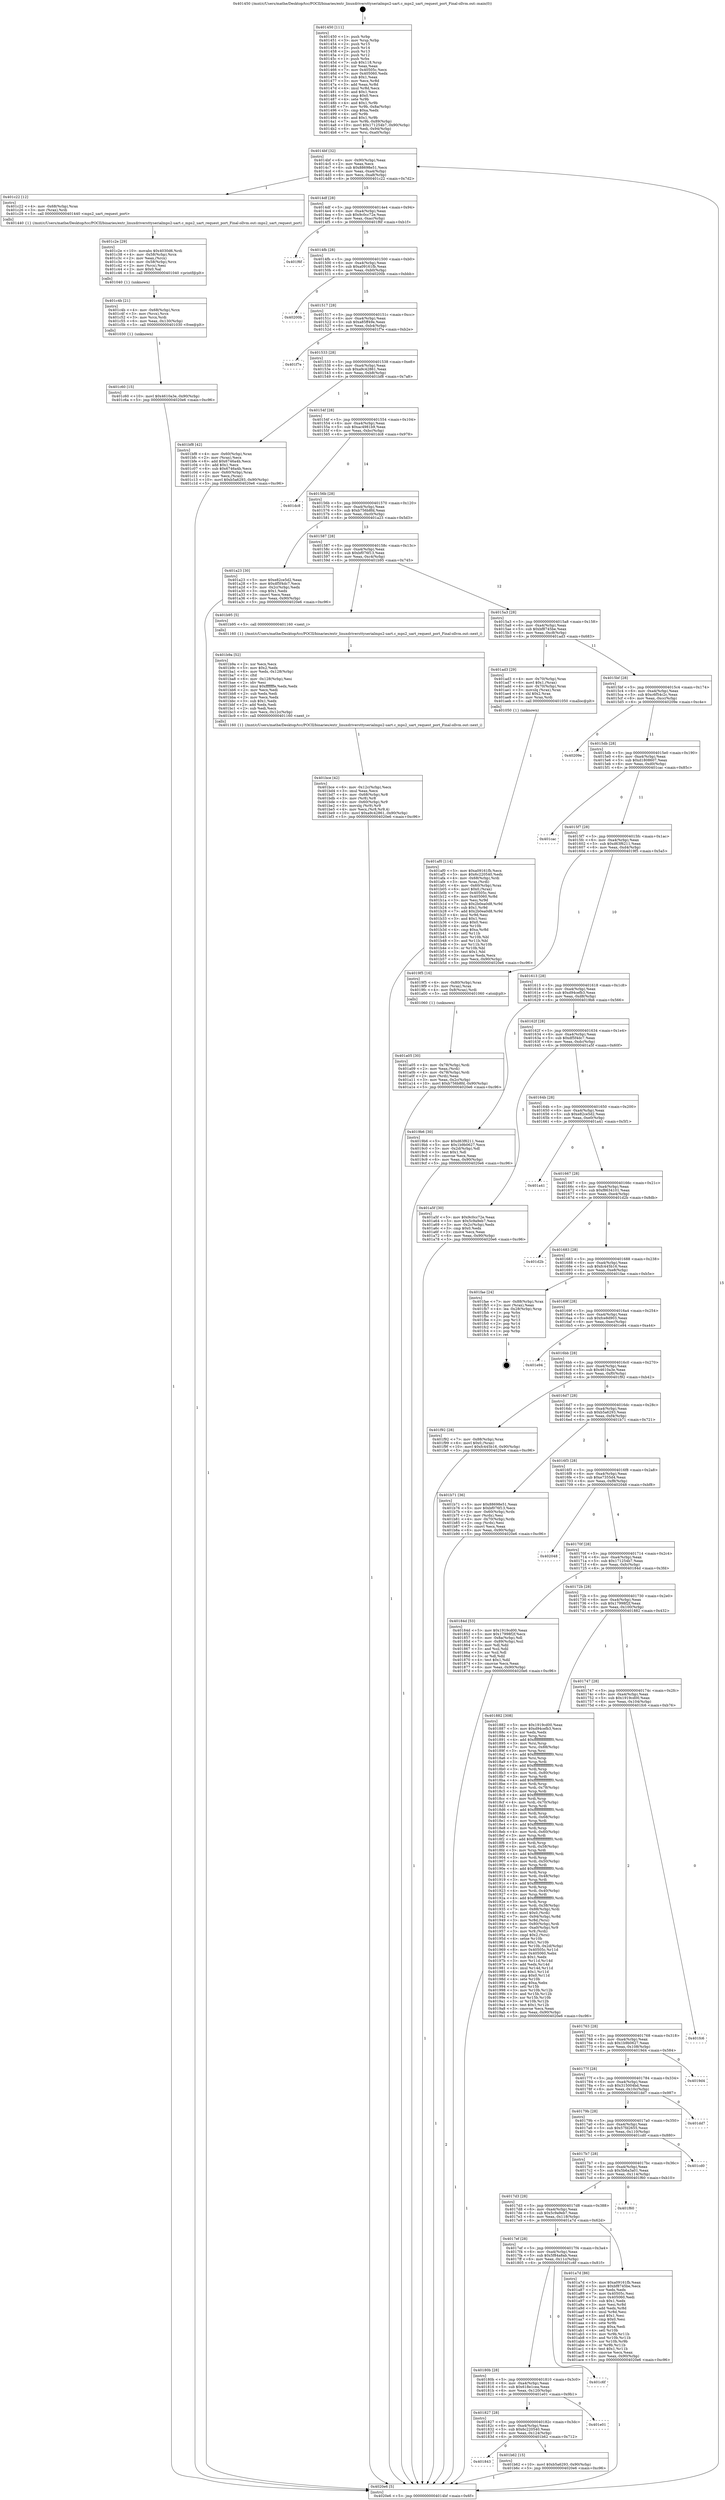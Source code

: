 digraph "0x401450" {
  label = "0x401450 (/mnt/c/Users/mathe/Desktop/tcc/POCII/binaries/extr_linuxdriversttyserialmps2-uart.c_mps2_uart_request_port_Final-ollvm.out::main(0))"
  labelloc = "t"
  node[shape=record]

  Entry [label="",width=0.3,height=0.3,shape=circle,fillcolor=black,style=filled]
  "0x4014bf" [label="{
     0x4014bf [32]\l
     | [instrs]\l
     &nbsp;&nbsp;0x4014bf \<+6\>: mov -0x90(%rbp),%eax\l
     &nbsp;&nbsp;0x4014c5 \<+2\>: mov %eax,%ecx\l
     &nbsp;&nbsp;0x4014c7 \<+6\>: sub $0x88698e51,%ecx\l
     &nbsp;&nbsp;0x4014cd \<+6\>: mov %eax,-0xa4(%rbp)\l
     &nbsp;&nbsp;0x4014d3 \<+6\>: mov %ecx,-0xa8(%rbp)\l
     &nbsp;&nbsp;0x4014d9 \<+6\>: je 0000000000401c22 \<main+0x7d2\>\l
  }"]
  "0x401c22" [label="{
     0x401c22 [12]\l
     | [instrs]\l
     &nbsp;&nbsp;0x401c22 \<+4\>: mov -0x68(%rbp),%rax\l
     &nbsp;&nbsp;0x401c26 \<+3\>: mov (%rax),%rdi\l
     &nbsp;&nbsp;0x401c29 \<+5\>: call 0000000000401440 \<mps2_uart_request_port\>\l
     | [calls]\l
     &nbsp;&nbsp;0x401440 \{1\} (/mnt/c/Users/mathe/Desktop/tcc/POCII/binaries/extr_linuxdriversttyserialmps2-uart.c_mps2_uart_request_port_Final-ollvm.out::mps2_uart_request_port)\l
  }"]
  "0x4014df" [label="{
     0x4014df [28]\l
     | [instrs]\l
     &nbsp;&nbsp;0x4014df \<+5\>: jmp 00000000004014e4 \<main+0x94\>\l
     &nbsp;&nbsp;0x4014e4 \<+6\>: mov -0xa4(%rbp),%eax\l
     &nbsp;&nbsp;0x4014ea \<+5\>: sub $0x9c0cc72e,%eax\l
     &nbsp;&nbsp;0x4014ef \<+6\>: mov %eax,-0xac(%rbp)\l
     &nbsp;&nbsp;0x4014f5 \<+6\>: je 0000000000401f6f \<main+0xb1f\>\l
  }"]
  Exit [label="",width=0.3,height=0.3,shape=circle,fillcolor=black,style=filled,peripheries=2]
  "0x401f6f" [label="{
     0x401f6f\l
  }", style=dashed]
  "0x4014fb" [label="{
     0x4014fb [28]\l
     | [instrs]\l
     &nbsp;&nbsp;0x4014fb \<+5\>: jmp 0000000000401500 \<main+0xb0\>\l
     &nbsp;&nbsp;0x401500 \<+6\>: mov -0xa4(%rbp),%eax\l
     &nbsp;&nbsp;0x401506 \<+5\>: sub $0xa09161fb,%eax\l
     &nbsp;&nbsp;0x40150b \<+6\>: mov %eax,-0xb0(%rbp)\l
     &nbsp;&nbsp;0x401511 \<+6\>: je 000000000040200b \<main+0xbbb\>\l
  }"]
  "0x401c60" [label="{
     0x401c60 [15]\l
     | [instrs]\l
     &nbsp;&nbsp;0x401c60 \<+10\>: movl $0x4610a3e,-0x90(%rbp)\l
     &nbsp;&nbsp;0x401c6a \<+5\>: jmp 00000000004020e6 \<main+0xc96\>\l
  }"]
  "0x40200b" [label="{
     0x40200b\l
  }", style=dashed]
  "0x401517" [label="{
     0x401517 [28]\l
     | [instrs]\l
     &nbsp;&nbsp;0x401517 \<+5\>: jmp 000000000040151c \<main+0xcc\>\l
     &nbsp;&nbsp;0x40151c \<+6\>: mov -0xa4(%rbp),%eax\l
     &nbsp;&nbsp;0x401522 \<+5\>: sub $0xa85ff49e,%eax\l
     &nbsp;&nbsp;0x401527 \<+6\>: mov %eax,-0xb4(%rbp)\l
     &nbsp;&nbsp;0x40152d \<+6\>: je 0000000000401f7e \<main+0xb2e\>\l
  }"]
  "0x401c4b" [label="{
     0x401c4b [21]\l
     | [instrs]\l
     &nbsp;&nbsp;0x401c4b \<+4\>: mov -0x68(%rbp),%rcx\l
     &nbsp;&nbsp;0x401c4f \<+3\>: mov (%rcx),%rcx\l
     &nbsp;&nbsp;0x401c52 \<+3\>: mov %rcx,%rdi\l
     &nbsp;&nbsp;0x401c55 \<+6\>: mov %eax,-0x130(%rbp)\l
     &nbsp;&nbsp;0x401c5b \<+5\>: call 0000000000401030 \<free@plt\>\l
     | [calls]\l
     &nbsp;&nbsp;0x401030 \{1\} (unknown)\l
  }"]
  "0x401f7e" [label="{
     0x401f7e\l
  }", style=dashed]
  "0x401533" [label="{
     0x401533 [28]\l
     | [instrs]\l
     &nbsp;&nbsp;0x401533 \<+5\>: jmp 0000000000401538 \<main+0xe8\>\l
     &nbsp;&nbsp;0x401538 \<+6\>: mov -0xa4(%rbp),%eax\l
     &nbsp;&nbsp;0x40153e \<+5\>: sub $0xa9c42861,%eax\l
     &nbsp;&nbsp;0x401543 \<+6\>: mov %eax,-0xb8(%rbp)\l
     &nbsp;&nbsp;0x401549 \<+6\>: je 0000000000401bf8 \<main+0x7a8\>\l
  }"]
  "0x401c2e" [label="{
     0x401c2e [29]\l
     | [instrs]\l
     &nbsp;&nbsp;0x401c2e \<+10\>: movabs $0x4030d6,%rdi\l
     &nbsp;&nbsp;0x401c38 \<+4\>: mov -0x58(%rbp),%rcx\l
     &nbsp;&nbsp;0x401c3c \<+2\>: mov %eax,(%rcx)\l
     &nbsp;&nbsp;0x401c3e \<+4\>: mov -0x58(%rbp),%rcx\l
     &nbsp;&nbsp;0x401c42 \<+2\>: mov (%rcx),%esi\l
     &nbsp;&nbsp;0x401c44 \<+2\>: mov $0x0,%al\l
     &nbsp;&nbsp;0x401c46 \<+5\>: call 0000000000401040 \<printf@plt\>\l
     | [calls]\l
     &nbsp;&nbsp;0x401040 \{1\} (unknown)\l
  }"]
  "0x401bf8" [label="{
     0x401bf8 [42]\l
     | [instrs]\l
     &nbsp;&nbsp;0x401bf8 \<+4\>: mov -0x60(%rbp),%rax\l
     &nbsp;&nbsp;0x401bfc \<+2\>: mov (%rax),%ecx\l
     &nbsp;&nbsp;0x401bfe \<+6\>: add $0x6746a4b,%ecx\l
     &nbsp;&nbsp;0x401c04 \<+3\>: add $0x1,%ecx\l
     &nbsp;&nbsp;0x401c07 \<+6\>: sub $0x6746a4b,%ecx\l
     &nbsp;&nbsp;0x401c0d \<+4\>: mov -0x60(%rbp),%rax\l
     &nbsp;&nbsp;0x401c11 \<+2\>: mov %ecx,(%rax)\l
     &nbsp;&nbsp;0x401c13 \<+10\>: movl $0xb5a6293,-0x90(%rbp)\l
     &nbsp;&nbsp;0x401c1d \<+5\>: jmp 00000000004020e6 \<main+0xc96\>\l
  }"]
  "0x40154f" [label="{
     0x40154f [28]\l
     | [instrs]\l
     &nbsp;&nbsp;0x40154f \<+5\>: jmp 0000000000401554 \<main+0x104\>\l
     &nbsp;&nbsp;0x401554 \<+6\>: mov -0xa4(%rbp),%eax\l
     &nbsp;&nbsp;0x40155a \<+5\>: sub $0xac4981b9,%eax\l
     &nbsp;&nbsp;0x40155f \<+6\>: mov %eax,-0xbc(%rbp)\l
     &nbsp;&nbsp;0x401565 \<+6\>: je 0000000000401dc8 \<main+0x978\>\l
  }"]
  "0x401bce" [label="{
     0x401bce [42]\l
     | [instrs]\l
     &nbsp;&nbsp;0x401bce \<+6\>: mov -0x12c(%rbp),%ecx\l
     &nbsp;&nbsp;0x401bd4 \<+3\>: imul %eax,%ecx\l
     &nbsp;&nbsp;0x401bd7 \<+4\>: mov -0x68(%rbp),%r8\l
     &nbsp;&nbsp;0x401bdb \<+3\>: mov (%r8),%r8\l
     &nbsp;&nbsp;0x401bde \<+4\>: mov -0x60(%rbp),%r9\l
     &nbsp;&nbsp;0x401be2 \<+3\>: movslq (%r9),%r9\l
     &nbsp;&nbsp;0x401be5 \<+4\>: mov %ecx,(%r8,%r9,4)\l
     &nbsp;&nbsp;0x401be9 \<+10\>: movl $0xa9c42861,-0x90(%rbp)\l
     &nbsp;&nbsp;0x401bf3 \<+5\>: jmp 00000000004020e6 \<main+0xc96\>\l
  }"]
  "0x401dc8" [label="{
     0x401dc8\l
  }", style=dashed]
  "0x40156b" [label="{
     0x40156b [28]\l
     | [instrs]\l
     &nbsp;&nbsp;0x40156b \<+5\>: jmp 0000000000401570 \<main+0x120\>\l
     &nbsp;&nbsp;0x401570 \<+6\>: mov -0xa4(%rbp),%eax\l
     &nbsp;&nbsp;0x401576 \<+5\>: sub $0xb756b8fd,%eax\l
     &nbsp;&nbsp;0x40157b \<+6\>: mov %eax,-0xc0(%rbp)\l
     &nbsp;&nbsp;0x401581 \<+6\>: je 0000000000401a23 \<main+0x5d3\>\l
  }"]
  "0x401b9a" [label="{
     0x401b9a [52]\l
     | [instrs]\l
     &nbsp;&nbsp;0x401b9a \<+2\>: xor %ecx,%ecx\l
     &nbsp;&nbsp;0x401b9c \<+5\>: mov $0x2,%edx\l
     &nbsp;&nbsp;0x401ba1 \<+6\>: mov %edx,-0x128(%rbp)\l
     &nbsp;&nbsp;0x401ba7 \<+1\>: cltd\l
     &nbsp;&nbsp;0x401ba8 \<+6\>: mov -0x128(%rbp),%esi\l
     &nbsp;&nbsp;0x401bae \<+2\>: idiv %esi\l
     &nbsp;&nbsp;0x401bb0 \<+6\>: imul $0xfffffffe,%edx,%edx\l
     &nbsp;&nbsp;0x401bb6 \<+2\>: mov %ecx,%edi\l
     &nbsp;&nbsp;0x401bb8 \<+2\>: sub %edx,%edi\l
     &nbsp;&nbsp;0x401bba \<+2\>: mov %ecx,%edx\l
     &nbsp;&nbsp;0x401bbc \<+3\>: sub $0x1,%edx\l
     &nbsp;&nbsp;0x401bbf \<+2\>: add %edx,%edi\l
     &nbsp;&nbsp;0x401bc1 \<+2\>: sub %edi,%ecx\l
     &nbsp;&nbsp;0x401bc3 \<+6\>: mov %ecx,-0x12c(%rbp)\l
     &nbsp;&nbsp;0x401bc9 \<+5\>: call 0000000000401160 \<next_i\>\l
     | [calls]\l
     &nbsp;&nbsp;0x401160 \{1\} (/mnt/c/Users/mathe/Desktop/tcc/POCII/binaries/extr_linuxdriversttyserialmps2-uart.c_mps2_uart_request_port_Final-ollvm.out::next_i)\l
  }"]
  "0x401a23" [label="{
     0x401a23 [30]\l
     | [instrs]\l
     &nbsp;&nbsp;0x401a23 \<+5\>: mov $0xe82ce5d2,%eax\l
     &nbsp;&nbsp;0x401a28 \<+5\>: mov $0xdf5f4dc7,%ecx\l
     &nbsp;&nbsp;0x401a2d \<+3\>: mov -0x2c(%rbp),%edx\l
     &nbsp;&nbsp;0x401a30 \<+3\>: cmp $0x1,%edx\l
     &nbsp;&nbsp;0x401a33 \<+3\>: cmovl %ecx,%eax\l
     &nbsp;&nbsp;0x401a36 \<+6\>: mov %eax,-0x90(%rbp)\l
     &nbsp;&nbsp;0x401a3c \<+5\>: jmp 00000000004020e6 \<main+0xc96\>\l
  }"]
  "0x401587" [label="{
     0x401587 [28]\l
     | [instrs]\l
     &nbsp;&nbsp;0x401587 \<+5\>: jmp 000000000040158c \<main+0x13c\>\l
     &nbsp;&nbsp;0x40158c \<+6\>: mov -0xa4(%rbp),%eax\l
     &nbsp;&nbsp;0x401592 \<+5\>: sub $0xbf076f13,%eax\l
     &nbsp;&nbsp;0x401597 \<+6\>: mov %eax,-0xc4(%rbp)\l
     &nbsp;&nbsp;0x40159d \<+6\>: je 0000000000401b95 \<main+0x745\>\l
  }"]
  "0x401843" [label="{
     0x401843\l
  }", style=dashed]
  "0x401b95" [label="{
     0x401b95 [5]\l
     | [instrs]\l
     &nbsp;&nbsp;0x401b95 \<+5\>: call 0000000000401160 \<next_i\>\l
     | [calls]\l
     &nbsp;&nbsp;0x401160 \{1\} (/mnt/c/Users/mathe/Desktop/tcc/POCII/binaries/extr_linuxdriversttyserialmps2-uart.c_mps2_uart_request_port_Final-ollvm.out::next_i)\l
  }"]
  "0x4015a3" [label="{
     0x4015a3 [28]\l
     | [instrs]\l
     &nbsp;&nbsp;0x4015a3 \<+5\>: jmp 00000000004015a8 \<main+0x158\>\l
     &nbsp;&nbsp;0x4015a8 \<+6\>: mov -0xa4(%rbp),%eax\l
     &nbsp;&nbsp;0x4015ae \<+5\>: sub $0xbf8745be,%eax\l
     &nbsp;&nbsp;0x4015b3 \<+6\>: mov %eax,-0xc8(%rbp)\l
     &nbsp;&nbsp;0x4015b9 \<+6\>: je 0000000000401ad3 \<main+0x683\>\l
  }"]
  "0x401b62" [label="{
     0x401b62 [15]\l
     | [instrs]\l
     &nbsp;&nbsp;0x401b62 \<+10\>: movl $0xb5a6293,-0x90(%rbp)\l
     &nbsp;&nbsp;0x401b6c \<+5\>: jmp 00000000004020e6 \<main+0xc96\>\l
  }"]
  "0x401ad3" [label="{
     0x401ad3 [29]\l
     | [instrs]\l
     &nbsp;&nbsp;0x401ad3 \<+4\>: mov -0x70(%rbp),%rax\l
     &nbsp;&nbsp;0x401ad7 \<+6\>: movl $0x1,(%rax)\l
     &nbsp;&nbsp;0x401add \<+4\>: mov -0x70(%rbp),%rax\l
     &nbsp;&nbsp;0x401ae1 \<+3\>: movslq (%rax),%rax\l
     &nbsp;&nbsp;0x401ae4 \<+4\>: shl $0x2,%rax\l
     &nbsp;&nbsp;0x401ae8 \<+3\>: mov %rax,%rdi\l
     &nbsp;&nbsp;0x401aeb \<+5\>: call 0000000000401050 \<malloc@plt\>\l
     | [calls]\l
     &nbsp;&nbsp;0x401050 \{1\} (unknown)\l
  }"]
  "0x4015bf" [label="{
     0x4015bf [28]\l
     | [instrs]\l
     &nbsp;&nbsp;0x4015bf \<+5\>: jmp 00000000004015c4 \<main+0x174\>\l
     &nbsp;&nbsp;0x4015c4 \<+6\>: mov -0xa4(%rbp),%eax\l
     &nbsp;&nbsp;0x4015ca \<+5\>: sub $0xc6f54c2c,%eax\l
     &nbsp;&nbsp;0x4015cf \<+6\>: mov %eax,-0xcc(%rbp)\l
     &nbsp;&nbsp;0x4015d5 \<+6\>: je 000000000040209e \<main+0xc4e\>\l
  }"]
  "0x401827" [label="{
     0x401827 [28]\l
     | [instrs]\l
     &nbsp;&nbsp;0x401827 \<+5\>: jmp 000000000040182c \<main+0x3dc\>\l
     &nbsp;&nbsp;0x40182c \<+6\>: mov -0xa4(%rbp),%eax\l
     &nbsp;&nbsp;0x401832 \<+5\>: sub $0x6c220540,%eax\l
     &nbsp;&nbsp;0x401837 \<+6\>: mov %eax,-0x124(%rbp)\l
     &nbsp;&nbsp;0x40183d \<+6\>: je 0000000000401b62 \<main+0x712\>\l
  }"]
  "0x40209e" [label="{
     0x40209e\l
  }", style=dashed]
  "0x4015db" [label="{
     0x4015db [28]\l
     | [instrs]\l
     &nbsp;&nbsp;0x4015db \<+5\>: jmp 00000000004015e0 \<main+0x190\>\l
     &nbsp;&nbsp;0x4015e0 \<+6\>: mov -0xa4(%rbp),%eax\l
     &nbsp;&nbsp;0x4015e6 \<+5\>: sub $0xd1808607,%eax\l
     &nbsp;&nbsp;0x4015eb \<+6\>: mov %eax,-0xd0(%rbp)\l
     &nbsp;&nbsp;0x4015f1 \<+6\>: je 0000000000401cac \<main+0x85c\>\l
  }"]
  "0x401e01" [label="{
     0x401e01\l
  }", style=dashed]
  "0x401cac" [label="{
     0x401cac\l
  }", style=dashed]
  "0x4015f7" [label="{
     0x4015f7 [28]\l
     | [instrs]\l
     &nbsp;&nbsp;0x4015f7 \<+5\>: jmp 00000000004015fc \<main+0x1ac\>\l
     &nbsp;&nbsp;0x4015fc \<+6\>: mov -0xa4(%rbp),%eax\l
     &nbsp;&nbsp;0x401602 \<+5\>: sub $0xd63f6211,%eax\l
     &nbsp;&nbsp;0x401607 \<+6\>: mov %eax,-0xd4(%rbp)\l
     &nbsp;&nbsp;0x40160d \<+6\>: je 00000000004019f5 \<main+0x5a5\>\l
  }"]
  "0x40180b" [label="{
     0x40180b [28]\l
     | [instrs]\l
     &nbsp;&nbsp;0x40180b \<+5\>: jmp 0000000000401810 \<main+0x3c0\>\l
     &nbsp;&nbsp;0x401810 \<+6\>: mov -0xa4(%rbp),%eax\l
     &nbsp;&nbsp;0x401816 \<+5\>: sub $0x618e1cea,%eax\l
     &nbsp;&nbsp;0x40181b \<+6\>: mov %eax,-0x120(%rbp)\l
     &nbsp;&nbsp;0x401821 \<+6\>: je 0000000000401e01 \<main+0x9b1\>\l
  }"]
  "0x4019f5" [label="{
     0x4019f5 [16]\l
     | [instrs]\l
     &nbsp;&nbsp;0x4019f5 \<+4\>: mov -0x80(%rbp),%rax\l
     &nbsp;&nbsp;0x4019f9 \<+3\>: mov (%rax),%rax\l
     &nbsp;&nbsp;0x4019fc \<+4\>: mov 0x8(%rax),%rdi\l
     &nbsp;&nbsp;0x401a00 \<+5\>: call 0000000000401060 \<atoi@plt\>\l
     | [calls]\l
     &nbsp;&nbsp;0x401060 \{1\} (unknown)\l
  }"]
  "0x401613" [label="{
     0x401613 [28]\l
     | [instrs]\l
     &nbsp;&nbsp;0x401613 \<+5\>: jmp 0000000000401618 \<main+0x1c8\>\l
     &nbsp;&nbsp;0x401618 \<+6\>: mov -0xa4(%rbp),%eax\l
     &nbsp;&nbsp;0x40161e \<+5\>: sub $0xd94cefb3,%eax\l
     &nbsp;&nbsp;0x401623 \<+6\>: mov %eax,-0xd8(%rbp)\l
     &nbsp;&nbsp;0x401629 \<+6\>: je 00000000004019b6 \<main+0x566\>\l
  }"]
  "0x401c6f" [label="{
     0x401c6f\l
  }", style=dashed]
  "0x4019b6" [label="{
     0x4019b6 [30]\l
     | [instrs]\l
     &nbsp;&nbsp;0x4019b6 \<+5\>: mov $0xd63f6211,%eax\l
     &nbsp;&nbsp;0x4019bb \<+5\>: mov $0x1b9b0627,%ecx\l
     &nbsp;&nbsp;0x4019c0 \<+3\>: mov -0x2d(%rbp),%dl\l
     &nbsp;&nbsp;0x4019c3 \<+3\>: test $0x1,%dl\l
     &nbsp;&nbsp;0x4019c6 \<+3\>: cmovne %ecx,%eax\l
     &nbsp;&nbsp;0x4019c9 \<+6\>: mov %eax,-0x90(%rbp)\l
     &nbsp;&nbsp;0x4019cf \<+5\>: jmp 00000000004020e6 \<main+0xc96\>\l
  }"]
  "0x40162f" [label="{
     0x40162f [28]\l
     | [instrs]\l
     &nbsp;&nbsp;0x40162f \<+5\>: jmp 0000000000401634 \<main+0x1e4\>\l
     &nbsp;&nbsp;0x401634 \<+6\>: mov -0xa4(%rbp),%eax\l
     &nbsp;&nbsp;0x40163a \<+5\>: sub $0xdf5f4dc7,%eax\l
     &nbsp;&nbsp;0x40163f \<+6\>: mov %eax,-0xdc(%rbp)\l
     &nbsp;&nbsp;0x401645 \<+6\>: je 0000000000401a5f \<main+0x60f\>\l
  }"]
  "0x401af0" [label="{
     0x401af0 [114]\l
     | [instrs]\l
     &nbsp;&nbsp;0x401af0 \<+5\>: mov $0xa09161fb,%ecx\l
     &nbsp;&nbsp;0x401af5 \<+5\>: mov $0x6c220540,%edx\l
     &nbsp;&nbsp;0x401afa \<+4\>: mov -0x68(%rbp),%rdi\l
     &nbsp;&nbsp;0x401afe \<+3\>: mov %rax,(%rdi)\l
     &nbsp;&nbsp;0x401b01 \<+4\>: mov -0x60(%rbp),%rax\l
     &nbsp;&nbsp;0x401b05 \<+6\>: movl $0x0,(%rax)\l
     &nbsp;&nbsp;0x401b0b \<+7\>: mov 0x40505c,%esi\l
     &nbsp;&nbsp;0x401b12 \<+8\>: mov 0x405060,%r8d\l
     &nbsp;&nbsp;0x401b1a \<+3\>: mov %esi,%r9d\l
     &nbsp;&nbsp;0x401b1d \<+7\>: sub $0x2b0ea0d8,%r9d\l
     &nbsp;&nbsp;0x401b24 \<+4\>: sub $0x1,%r9d\l
     &nbsp;&nbsp;0x401b28 \<+7\>: add $0x2b0ea0d8,%r9d\l
     &nbsp;&nbsp;0x401b2f \<+4\>: imul %r9d,%esi\l
     &nbsp;&nbsp;0x401b33 \<+3\>: and $0x1,%esi\l
     &nbsp;&nbsp;0x401b36 \<+3\>: cmp $0x0,%esi\l
     &nbsp;&nbsp;0x401b39 \<+4\>: sete %r10b\l
     &nbsp;&nbsp;0x401b3d \<+4\>: cmp $0xa,%r8d\l
     &nbsp;&nbsp;0x401b41 \<+4\>: setl %r11b\l
     &nbsp;&nbsp;0x401b45 \<+3\>: mov %r10b,%bl\l
     &nbsp;&nbsp;0x401b48 \<+3\>: and %r11b,%bl\l
     &nbsp;&nbsp;0x401b4b \<+3\>: xor %r11b,%r10b\l
     &nbsp;&nbsp;0x401b4e \<+3\>: or %r10b,%bl\l
     &nbsp;&nbsp;0x401b51 \<+3\>: test $0x1,%bl\l
     &nbsp;&nbsp;0x401b54 \<+3\>: cmovne %edx,%ecx\l
     &nbsp;&nbsp;0x401b57 \<+6\>: mov %ecx,-0x90(%rbp)\l
     &nbsp;&nbsp;0x401b5d \<+5\>: jmp 00000000004020e6 \<main+0xc96\>\l
  }"]
  "0x401a5f" [label="{
     0x401a5f [30]\l
     | [instrs]\l
     &nbsp;&nbsp;0x401a5f \<+5\>: mov $0x9c0cc72e,%eax\l
     &nbsp;&nbsp;0x401a64 \<+5\>: mov $0x5c9a9eb7,%ecx\l
     &nbsp;&nbsp;0x401a69 \<+3\>: mov -0x2c(%rbp),%edx\l
     &nbsp;&nbsp;0x401a6c \<+3\>: cmp $0x0,%edx\l
     &nbsp;&nbsp;0x401a6f \<+3\>: cmove %ecx,%eax\l
     &nbsp;&nbsp;0x401a72 \<+6\>: mov %eax,-0x90(%rbp)\l
     &nbsp;&nbsp;0x401a78 \<+5\>: jmp 00000000004020e6 \<main+0xc96\>\l
  }"]
  "0x40164b" [label="{
     0x40164b [28]\l
     | [instrs]\l
     &nbsp;&nbsp;0x40164b \<+5\>: jmp 0000000000401650 \<main+0x200\>\l
     &nbsp;&nbsp;0x401650 \<+6\>: mov -0xa4(%rbp),%eax\l
     &nbsp;&nbsp;0x401656 \<+5\>: sub $0xe82ce5d2,%eax\l
     &nbsp;&nbsp;0x40165b \<+6\>: mov %eax,-0xe0(%rbp)\l
     &nbsp;&nbsp;0x401661 \<+6\>: je 0000000000401a41 \<main+0x5f1\>\l
  }"]
  "0x4017ef" [label="{
     0x4017ef [28]\l
     | [instrs]\l
     &nbsp;&nbsp;0x4017ef \<+5\>: jmp 00000000004017f4 \<main+0x3a4\>\l
     &nbsp;&nbsp;0x4017f4 \<+6\>: mov -0xa4(%rbp),%eax\l
     &nbsp;&nbsp;0x4017fa \<+5\>: sub $0x5f84a8ab,%eax\l
     &nbsp;&nbsp;0x4017ff \<+6\>: mov %eax,-0x11c(%rbp)\l
     &nbsp;&nbsp;0x401805 \<+6\>: je 0000000000401c6f \<main+0x81f\>\l
  }"]
  "0x401a41" [label="{
     0x401a41\l
  }", style=dashed]
  "0x401667" [label="{
     0x401667 [28]\l
     | [instrs]\l
     &nbsp;&nbsp;0x401667 \<+5\>: jmp 000000000040166c \<main+0x21c\>\l
     &nbsp;&nbsp;0x40166c \<+6\>: mov -0xa4(%rbp),%eax\l
     &nbsp;&nbsp;0x401672 \<+5\>: sub $0xf8634101,%eax\l
     &nbsp;&nbsp;0x401677 \<+6\>: mov %eax,-0xe4(%rbp)\l
     &nbsp;&nbsp;0x40167d \<+6\>: je 0000000000401d2b \<main+0x8db\>\l
  }"]
  "0x401a7d" [label="{
     0x401a7d [86]\l
     | [instrs]\l
     &nbsp;&nbsp;0x401a7d \<+5\>: mov $0xa09161fb,%eax\l
     &nbsp;&nbsp;0x401a82 \<+5\>: mov $0xbf8745be,%ecx\l
     &nbsp;&nbsp;0x401a87 \<+2\>: xor %edx,%edx\l
     &nbsp;&nbsp;0x401a89 \<+7\>: mov 0x40505c,%esi\l
     &nbsp;&nbsp;0x401a90 \<+7\>: mov 0x405060,%edi\l
     &nbsp;&nbsp;0x401a97 \<+3\>: sub $0x1,%edx\l
     &nbsp;&nbsp;0x401a9a \<+3\>: mov %esi,%r8d\l
     &nbsp;&nbsp;0x401a9d \<+3\>: add %edx,%r8d\l
     &nbsp;&nbsp;0x401aa0 \<+4\>: imul %r8d,%esi\l
     &nbsp;&nbsp;0x401aa4 \<+3\>: and $0x1,%esi\l
     &nbsp;&nbsp;0x401aa7 \<+3\>: cmp $0x0,%esi\l
     &nbsp;&nbsp;0x401aaa \<+4\>: sete %r9b\l
     &nbsp;&nbsp;0x401aae \<+3\>: cmp $0xa,%edi\l
     &nbsp;&nbsp;0x401ab1 \<+4\>: setl %r10b\l
     &nbsp;&nbsp;0x401ab5 \<+3\>: mov %r9b,%r11b\l
     &nbsp;&nbsp;0x401ab8 \<+3\>: and %r10b,%r11b\l
     &nbsp;&nbsp;0x401abb \<+3\>: xor %r10b,%r9b\l
     &nbsp;&nbsp;0x401abe \<+3\>: or %r9b,%r11b\l
     &nbsp;&nbsp;0x401ac1 \<+4\>: test $0x1,%r11b\l
     &nbsp;&nbsp;0x401ac5 \<+3\>: cmovne %ecx,%eax\l
     &nbsp;&nbsp;0x401ac8 \<+6\>: mov %eax,-0x90(%rbp)\l
     &nbsp;&nbsp;0x401ace \<+5\>: jmp 00000000004020e6 \<main+0xc96\>\l
  }"]
  "0x401d2b" [label="{
     0x401d2b\l
  }", style=dashed]
  "0x401683" [label="{
     0x401683 [28]\l
     | [instrs]\l
     &nbsp;&nbsp;0x401683 \<+5\>: jmp 0000000000401688 \<main+0x238\>\l
     &nbsp;&nbsp;0x401688 \<+6\>: mov -0xa4(%rbp),%eax\l
     &nbsp;&nbsp;0x40168e \<+5\>: sub $0xfc445b16,%eax\l
     &nbsp;&nbsp;0x401693 \<+6\>: mov %eax,-0xe8(%rbp)\l
     &nbsp;&nbsp;0x401699 \<+6\>: je 0000000000401fae \<main+0xb5e\>\l
  }"]
  "0x4017d3" [label="{
     0x4017d3 [28]\l
     | [instrs]\l
     &nbsp;&nbsp;0x4017d3 \<+5\>: jmp 00000000004017d8 \<main+0x388\>\l
     &nbsp;&nbsp;0x4017d8 \<+6\>: mov -0xa4(%rbp),%eax\l
     &nbsp;&nbsp;0x4017de \<+5\>: sub $0x5c9a9eb7,%eax\l
     &nbsp;&nbsp;0x4017e3 \<+6\>: mov %eax,-0x118(%rbp)\l
     &nbsp;&nbsp;0x4017e9 \<+6\>: je 0000000000401a7d \<main+0x62d\>\l
  }"]
  "0x401fae" [label="{
     0x401fae [24]\l
     | [instrs]\l
     &nbsp;&nbsp;0x401fae \<+7\>: mov -0x88(%rbp),%rax\l
     &nbsp;&nbsp;0x401fb5 \<+2\>: mov (%rax),%eax\l
     &nbsp;&nbsp;0x401fb7 \<+4\>: lea -0x28(%rbp),%rsp\l
     &nbsp;&nbsp;0x401fbb \<+1\>: pop %rbx\l
     &nbsp;&nbsp;0x401fbc \<+2\>: pop %r12\l
     &nbsp;&nbsp;0x401fbe \<+2\>: pop %r13\l
     &nbsp;&nbsp;0x401fc0 \<+2\>: pop %r14\l
     &nbsp;&nbsp;0x401fc2 \<+2\>: pop %r15\l
     &nbsp;&nbsp;0x401fc4 \<+1\>: pop %rbp\l
     &nbsp;&nbsp;0x401fc5 \<+1\>: ret\l
  }"]
  "0x40169f" [label="{
     0x40169f [28]\l
     | [instrs]\l
     &nbsp;&nbsp;0x40169f \<+5\>: jmp 00000000004016a4 \<main+0x254\>\l
     &nbsp;&nbsp;0x4016a4 \<+6\>: mov -0xa4(%rbp),%eax\l
     &nbsp;&nbsp;0x4016aa \<+5\>: sub $0xfce8d903,%eax\l
     &nbsp;&nbsp;0x4016af \<+6\>: mov %eax,-0xec(%rbp)\l
     &nbsp;&nbsp;0x4016b5 \<+6\>: je 0000000000401e94 \<main+0xa44\>\l
  }"]
  "0x401f60" [label="{
     0x401f60\l
  }", style=dashed]
  "0x401e94" [label="{
     0x401e94\l
  }", style=dashed]
  "0x4016bb" [label="{
     0x4016bb [28]\l
     | [instrs]\l
     &nbsp;&nbsp;0x4016bb \<+5\>: jmp 00000000004016c0 \<main+0x270\>\l
     &nbsp;&nbsp;0x4016c0 \<+6\>: mov -0xa4(%rbp),%eax\l
     &nbsp;&nbsp;0x4016c6 \<+5\>: sub $0x4610a3e,%eax\l
     &nbsp;&nbsp;0x4016cb \<+6\>: mov %eax,-0xf0(%rbp)\l
     &nbsp;&nbsp;0x4016d1 \<+6\>: je 0000000000401f92 \<main+0xb42\>\l
  }"]
  "0x4017b7" [label="{
     0x4017b7 [28]\l
     | [instrs]\l
     &nbsp;&nbsp;0x4017b7 \<+5\>: jmp 00000000004017bc \<main+0x36c\>\l
     &nbsp;&nbsp;0x4017bc \<+6\>: mov -0xa4(%rbp),%eax\l
     &nbsp;&nbsp;0x4017c2 \<+5\>: sub $0x5b6a3a01,%eax\l
     &nbsp;&nbsp;0x4017c7 \<+6\>: mov %eax,-0x114(%rbp)\l
     &nbsp;&nbsp;0x4017cd \<+6\>: je 0000000000401f60 \<main+0xb10\>\l
  }"]
  "0x401f92" [label="{
     0x401f92 [28]\l
     | [instrs]\l
     &nbsp;&nbsp;0x401f92 \<+7\>: mov -0x88(%rbp),%rax\l
     &nbsp;&nbsp;0x401f99 \<+6\>: movl $0x0,(%rax)\l
     &nbsp;&nbsp;0x401f9f \<+10\>: movl $0xfc445b16,-0x90(%rbp)\l
     &nbsp;&nbsp;0x401fa9 \<+5\>: jmp 00000000004020e6 \<main+0xc96\>\l
  }"]
  "0x4016d7" [label="{
     0x4016d7 [28]\l
     | [instrs]\l
     &nbsp;&nbsp;0x4016d7 \<+5\>: jmp 00000000004016dc \<main+0x28c\>\l
     &nbsp;&nbsp;0x4016dc \<+6\>: mov -0xa4(%rbp),%eax\l
     &nbsp;&nbsp;0x4016e2 \<+5\>: sub $0xb5a6293,%eax\l
     &nbsp;&nbsp;0x4016e7 \<+6\>: mov %eax,-0xf4(%rbp)\l
     &nbsp;&nbsp;0x4016ed \<+6\>: je 0000000000401b71 \<main+0x721\>\l
  }"]
  "0x401cd0" [label="{
     0x401cd0\l
  }", style=dashed]
  "0x401b71" [label="{
     0x401b71 [36]\l
     | [instrs]\l
     &nbsp;&nbsp;0x401b71 \<+5\>: mov $0x88698e51,%eax\l
     &nbsp;&nbsp;0x401b76 \<+5\>: mov $0xbf076f13,%ecx\l
     &nbsp;&nbsp;0x401b7b \<+4\>: mov -0x60(%rbp),%rdx\l
     &nbsp;&nbsp;0x401b7f \<+2\>: mov (%rdx),%esi\l
     &nbsp;&nbsp;0x401b81 \<+4\>: mov -0x70(%rbp),%rdx\l
     &nbsp;&nbsp;0x401b85 \<+2\>: cmp (%rdx),%esi\l
     &nbsp;&nbsp;0x401b87 \<+3\>: cmovl %ecx,%eax\l
     &nbsp;&nbsp;0x401b8a \<+6\>: mov %eax,-0x90(%rbp)\l
     &nbsp;&nbsp;0x401b90 \<+5\>: jmp 00000000004020e6 \<main+0xc96\>\l
  }"]
  "0x4016f3" [label="{
     0x4016f3 [28]\l
     | [instrs]\l
     &nbsp;&nbsp;0x4016f3 \<+5\>: jmp 00000000004016f8 \<main+0x2a8\>\l
     &nbsp;&nbsp;0x4016f8 \<+6\>: mov -0xa4(%rbp),%eax\l
     &nbsp;&nbsp;0x4016fe \<+5\>: sub $0xe7355d4,%eax\l
     &nbsp;&nbsp;0x401703 \<+6\>: mov %eax,-0xf8(%rbp)\l
     &nbsp;&nbsp;0x401709 \<+6\>: je 0000000000402048 \<main+0xbf8\>\l
  }"]
  "0x40179b" [label="{
     0x40179b [28]\l
     | [instrs]\l
     &nbsp;&nbsp;0x40179b \<+5\>: jmp 00000000004017a0 \<main+0x350\>\l
     &nbsp;&nbsp;0x4017a0 \<+6\>: mov -0xa4(%rbp),%eax\l
     &nbsp;&nbsp;0x4017a6 \<+5\>: sub $0x57fd2655,%eax\l
     &nbsp;&nbsp;0x4017ab \<+6\>: mov %eax,-0x110(%rbp)\l
     &nbsp;&nbsp;0x4017b1 \<+6\>: je 0000000000401cd0 \<main+0x880\>\l
  }"]
  "0x402048" [label="{
     0x402048\l
  }", style=dashed]
  "0x40170f" [label="{
     0x40170f [28]\l
     | [instrs]\l
     &nbsp;&nbsp;0x40170f \<+5\>: jmp 0000000000401714 \<main+0x2c4\>\l
     &nbsp;&nbsp;0x401714 \<+6\>: mov -0xa4(%rbp),%eax\l
     &nbsp;&nbsp;0x40171a \<+5\>: sub $0x171254b7,%eax\l
     &nbsp;&nbsp;0x40171f \<+6\>: mov %eax,-0xfc(%rbp)\l
     &nbsp;&nbsp;0x401725 \<+6\>: je 000000000040184d \<main+0x3fd\>\l
  }"]
  "0x401dd7" [label="{
     0x401dd7\l
  }", style=dashed]
  "0x40184d" [label="{
     0x40184d [53]\l
     | [instrs]\l
     &nbsp;&nbsp;0x40184d \<+5\>: mov $0x1919cd00,%eax\l
     &nbsp;&nbsp;0x401852 \<+5\>: mov $0x17998f2f,%ecx\l
     &nbsp;&nbsp;0x401857 \<+6\>: mov -0x8a(%rbp),%dl\l
     &nbsp;&nbsp;0x40185d \<+7\>: mov -0x89(%rbp),%sil\l
     &nbsp;&nbsp;0x401864 \<+3\>: mov %dl,%dil\l
     &nbsp;&nbsp;0x401867 \<+3\>: and %sil,%dil\l
     &nbsp;&nbsp;0x40186a \<+3\>: xor %sil,%dl\l
     &nbsp;&nbsp;0x40186d \<+3\>: or %dl,%dil\l
     &nbsp;&nbsp;0x401870 \<+4\>: test $0x1,%dil\l
     &nbsp;&nbsp;0x401874 \<+3\>: cmovne %ecx,%eax\l
     &nbsp;&nbsp;0x401877 \<+6\>: mov %eax,-0x90(%rbp)\l
     &nbsp;&nbsp;0x40187d \<+5\>: jmp 00000000004020e6 \<main+0xc96\>\l
  }"]
  "0x40172b" [label="{
     0x40172b [28]\l
     | [instrs]\l
     &nbsp;&nbsp;0x40172b \<+5\>: jmp 0000000000401730 \<main+0x2e0\>\l
     &nbsp;&nbsp;0x401730 \<+6\>: mov -0xa4(%rbp),%eax\l
     &nbsp;&nbsp;0x401736 \<+5\>: sub $0x17998f2f,%eax\l
     &nbsp;&nbsp;0x40173b \<+6\>: mov %eax,-0x100(%rbp)\l
     &nbsp;&nbsp;0x401741 \<+6\>: je 0000000000401882 \<main+0x432\>\l
  }"]
  "0x4020e6" [label="{
     0x4020e6 [5]\l
     | [instrs]\l
     &nbsp;&nbsp;0x4020e6 \<+5\>: jmp 00000000004014bf \<main+0x6f\>\l
  }"]
  "0x401450" [label="{
     0x401450 [111]\l
     | [instrs]\l
     &nbsp;&nbsp;0x401450 \<+1\>: push %rbp\l
     &nbsp;&nbsp;0x401451 \<+3\>: mov %rsp,%rbp\l
     &nbsp;&nbsp;0x401454 \<+2\>: push %r15\l
     &nbsp;&nbsp;0x401456 \<+2\>: push %r14\l
     &nbsp;&nbsp;0x401458 \<+2\>: push %r13\l
     &nbsp;&nbsp;0x40145a \<+2\>: push %r12\l
     &nbsp;&nbsp;0x40145c \<+1\>: push %rbx\l
     &nbsp;&nbsp;0x40145d \<+7\>: sub $0x118,%rsp\l
     &nbsp;&nbsp;0x401464 \<+2\>: xor %eax,%eax\l
     &nbsp;&nbsp;0x401466 \<+7\>: mov 0x40505c,%ecx\l
     &nbsp;&nbsp;0x40146d \<+7\>: mov 0x405060,%edx\l
     &nbsp;&nbsp;0x401474 \<+3\>: sub $0x1,%eax\l
     &nbsp;&nbsp;0x401477 \<+3\>: mov %ecx,%r8d\l
     &nbsp;&nbsp;0x40147a \<+3\>: add %eax,%r8d\l
     &nbsp;&nbsp;0x40147d \<+4\>: imul %r8d,%ecx\l
     &nbsp;&nbsp;0x401481 \<+3\>: and $0x1,%ecx\l
     &nbsp;&nbsp;0x401484 \<+3\>: cmp $0x0,%ecx\l
     &nbsp;&nbsp;0x401487 \<+4\>: sete %r9b\l
     &nbsp;&nbsp;0x40148b \<+4\>: and $0x1,%r9b\l
     &nbsp;&nbsp;0x40148f \<+7\>: mov %r9b,-0x8a(%rbp)\l
     &nbsp;&nbsp;0x401496 \<+3\>: cmp $0xa,%edx\l
     &nbsp;&nbsp;0x401499 \<+4\>: setl %r9b\l
     &nbsp;&nbsp;0x40149d \<+4\>: and $0x1,%r9b\l
     &nbsp;&nbsp;0x4014a1 \<+7\>: mov %r9b,-0x89(%rbp)\l
     &nbsp;&nbsp;0x4014a8 \<+10\>: movl $0x171254b7,-0x90(%rbp)\l
     &nbsp;&nbsp;0x4014b2 \<+6\>: mov %edi,-0x94(%rbp)\l
     &nbsp;&nbsp;0x4014b8 \<+7\>: mov %rsi,-0xa0(%rbp)\l
  }"]
  "0x40177f" [label="{
     0x40177f [28]\l
     | [instrs]\l
     &nbsp;&nbsp;0x40177f \<+5\>: jmp 0000000000401784 \<main+0x334\>\l
     &nbsp;&nbsp;0x401784 \<+6\>: mov -0xa4(%rbp),%eax\l
     &nbsp;&nbsp;0x40178a \<+5\>: sub $0x315004bd,%eax\l
     &nbsp;&nbsp;0x40178f \<+6\>: mov %eax,-0x10c(%rbp)\l
     &nbsp;&nbsp;0x401795 \<+6\>: je 0000000000401dd7 \<main+0x987\>\l
  }"]
  "0x401882" [label="{
     0x401882 [308]\l
     | [instrs]\l
     &nbsp;&nbsp;0x401882 \<+5\>: mov $0x1919cd00,%eax\l
     &nbsp;&nbsp;0x401887 \<+5\>: mov $0xd94cefb3,%ecx\l
     &nbsp;&nbsp;0x40188c \<+2\>: xor %edx,%edx\l
     &nbsp;&nbsp;0x40188e \<+3\>: mov %rsp,%rsi\l
     &nbsp;&nbsp;0x401891 \<+4\>: add $0xfffffffffffffff0,%rsi\l
     &nbsp;&nbsp;0x401895 \<+3\>: mov %rsi,%rsp\l
     &nbsp;&nbsp;0x401898 \<+7\>: mov %rsi,-0x88(%rbp)\l
     &nbsp;&nbsp;0x40189f \<+3\>: mov %rsp,%rsi\l
     &nbsp;&nbsp;0x4018a2 \<+4\>: add $0xfffffffffffffff0,%rsi\l
     &nbsp;&nbsp;0x4018a6 \<+3\>: mov %rsi,%rsp\l
     &nbsp;&nbsp;0x4018a9 \<+3\>: mov %rsp,%rdi\l
     &nbsp;&nbsp;0x4018ac \<+4\>: add $0xfffffffffffffff0,%rdi\l
     &nbsp;&nbsp;0x4018b0 \<+3\>: mov %rdi,%rsp\l
     &nbsp;&nbsp;0x4018b3 \<+4\>: mov %rdi,-0x80(%rbp)\l
     &nbsp;&nbsp;0x4018b7 \<+3\>: mov %rsp,%rdi\l
     &nbsp;&nbsp;0x4018ba \<+4\>: add $0xfffffffffffffff0,%rdi\l
     &nbsp;&nbsp;0x4018be \<+3\>: mov %rdi,%rsp\l
     &nbsp;&nbsp;0x4018c1 \<+4\>: mov %rdi,-0x78(%rbp)\l
     &nbsp;&nbsp;0x4018c5 \<+3\>: mov %rsp,%rdi\l
     &nbsp;&nbsp;0x4018c8 \<+4\>: add $0xfffffffffffffff0,%rdi\l
     &nbsp;&nbsp;0x4018cc \<+3\>: mov %rdi,%rsp\l
     &nbsp;&nbsp;0x4018cf \<+4\>: mov %rdi,-0x70(%rbp)\l
     &nbsp;&nbsp;0x4018d3 \<+3\>: mov %rsp,%rdi\l
     &nbsp;&nbsp;0x4018d6 \<+4\>: add $0xfffffffffffffff0,%rdi\l
     &nbsp;&nbsp;0x4018da \<+3\>: mov %rdi,%rsp\l
     &nbsp;&nbsp;0x4018dd \<+4\>: mov %rdi,-0x68(%rbp)\l
     &nbsp;&nbsp;0x4018e1 \<+3\>: mov %rsp,%rdi\l
     &nbsp;&nbsp;0x4018e4 \<+4\>: add $0xfffffffffffffff0,%rdi\l
     &nbsp;&nbsp;0x4018e8 \<+3\>: mov %rdi,%rsp\l
     &nbsp;&nbsp;0x4018eb \<+4\>: mov %rdi,-0x60(%rbp)\l
     &nbsp;&nbsp;0x4018ef \<+3\>: mov %rsp,%rdi\l
     &nbsp;&nbsp;0x4018f2 \<+4\>: add $0xfffffffffffffff0,%rdi\l
     &nbsp;&nbsp;0x4018f6 \<+3\>: mov %rdi,%rsp\l
     &nbsp;&nbsp;0x4018f9 \<+4\>: mov %rdi,-0x58(%rbp)\l
     &nbsp;&nbsp;0x4018fd \<+3\>: mov %rsp,%rdi\l
     &nbsp;&nbsp;0x401900 \<+4\>: add $0xfffffffffffffff0,%rdi\l
     &nbsp;&nbsp;0x401904 \<+3\>: mov %rdi,%rsp\l
     &nbsp;&nbsp;0x401907 \<+4\>: mov %rdi,-0x50(%rbp)\l
     &nbsp;&nbsp;0x40190b \<+3\>: mov %rsp,%rdi\l
     &nbsp;&nbsp;0x40190e \<+4\>: add $0xfffffffffffffff0,%rdi\l
     &nbsp;&nbsp;0x401912 \<+3\>: mov %rdi,%rsp\l
     &nbsp;&nbsp;0x401915 \<+4\>: mov %rdi,-0x48(%rbp)\l
     &nbsp;&nbsp;0x401919 \<+3\>: mov %rsp,%rdi\l
     &nbsp;&nbsp;0x40191c \<+4\>: add $0xfffffffffffffff0,%rdi\l
     &nbsp;&nbsp;0x401920 \<+3\>: mov %rdi,%rsp\l
     &nbsp;&nbsp;0x401923 \<+4\>: mov %rdi,-0x40(%rbp)\l
     &nbsp;&nbsp;0x401927 \<+3\>: mov %rsp,%rdi\l
     &nbsp;&nbsp;0x40192a \<+4\>: add $0xfffffffffffffff0,%rdi\l
     &nbsp;&nbsp;0x40192e \<+3\>: mov %rdi,%rsp\l
     &nbsp;&nbsp;0x401931 \<+4\>: mov %rdi,-0x38(%rbp)\l
     &nbsp;&nbsp;0x401935 \<+7\>: mov -0x88(%rbp),%rdi\l
     &nbsp;&nbsp;0x40193c \<+6\>: movl $0x0,(%rdi)\l
     &nbsp;&nbsp;0x401942 \<+7\>: mov -0x94(%rbp),%r8d\l
     &nbsp;&nbsp;0x401949 \<+3\>: mov %r8d,(%rsi)\l
     &nbsp;&nbsp;0x40194c \<+4\>: mov -0x80(%rbp),%rdi\l
     &nbsp;&nbsp;0x401950 \<+7\>: mov -0xa0(%rbp),%r9\l
     &nbsp;&nbsp;0x401957 \<+3\>: mov %r9,(%rdi)\l
     &nbsp;&nbsp;0x40195a \<+3\>: cmpl $0x2,(%rsi)\l
     &nbsp;&nbsp;0x40195d \<+4\>: setne %r10b\l
     &nbsp;&nbsp;0x401961 \<+4\>: and $0x1,%r10b\l
     &nbsp;&nbsp;0x401965 \<+4\>: mov %r10b,-0x2d(%rbp)\l
     &nbsp;&nbsp;0x401969 \<+8\>: mov 0x40505c,%r11d\l
     &nbsp;&nbsp;0x401971 \<+7\>: mov 0x405060,%ebx\l
     &nbsp;&nbsp;0x401978 \<+3\>: sub $0x1,%edx\l
     &nbsp;&nbsp;0x40197b \<+3\>: mov %r11d,%r14d\l
     &nbsp;&nbsp;0x40197e \<+3\>: add %edx,%r14d\l
     &nbsp;&nbsp;0x401981 \<+4\>: imul %r14d,%r11d\l
     &nbsp;&nbsp;0x401985 \<+4\>: and $0x1,%r11d\l
     &nbsp;&nbsp;0x401989 \<+4\>: cmp $0x0,%r11d\l
     &nbsp;&nbsp;0x40198d \<+4\>: sete %r10b\l
     &nbsp;&nbsp;0x401991 \<+3\>: cmp $0xa,%ebx\l
     &nbsp;&nbsp;0x401994 \<+4\>: setl %r15b\l
     &nbsp;&nbsp;0x401998 \<+3\>: mov %r10b,%r12b\l
     &nbsp;&nbsp;0x40199b \<+3\>: and %r15b,%r12b\l
     &nbsp;&nbsp;0x40199e \<+3\>: xor %r15b,%r10b\l
     &nbsp;&nbsp;0x4019a1 \<+3\>: or %r10b,%r12b\l
     &nbsp;&nbsp;0x4019a4 \<+4\>: test $0x1,%r12b\l
     &nbsp;&nbsp;0x4019a8 \<+3\>: cmovne %ecx,%eax\l
     &nbsp;&nbsp;0x4019ab \<+6\>: mov %eax,-0x90(%rbp)\l
     &nbsp;&nbsp;0x4019b1 \<+5\>: jmp 00000000004020e6 \<main+0xc96\>\l
  }"]
  "0x401747" [label="{
     0x401747 [28]\l
     | [instrs]\l
     &nbsp;&nbsp;0x401747 \<+5\>: jmp 000000000040174c \<main+0x2fc\>\l
     &nbsp;&nbsp;0x40174c \<+6\>: mov -0xa4(%rbp),%eax\l
     &nbsp;&nbsp;0x401752 \<+5\>: sub $0x1919cd00,%eax\l
     &nbsp;&nbsp;0x401757 \<+6\>: mov %eax,-0x104(%rbp)\l
     &nbsp;&nbsp;0x40175d \<+6\>: je 0000000000401fc6 \<main+0xb76\>\l
  }"]
  "0x4019d4" [label="{
     0x4019d4\l
  }", style=dashed]
  "0x401a05" [label="{
     0x401a05 [30]\l
     | [instrs]\l
     &nbsp;&nbsp;0x401a05 \<+4\>: mov -0x78(%rbp),%rdi\l
     &nbsp;&nbsp;0x401a09 \<+2\>: mov %eax,(%rdi)\l
     &nbsp;&nbsp;0x401a0b \<+4\>: mov -0x78(%rbp),%rdi\l
     &nbsp;&nbsp;0x401a0f \<+2\>: mov (%rdi),%eax\l
     &nbsp;&nbsp;0x401a11 \<+3\>: mov %eax,-0x2c(%rbp)\l
     &nbsp;&nbsp;0x401a14 \<+10\>: movl $0xb756b8fd,-0x90(%rbp)\l
     &nbsp;&nbsp;0x401a1e \<+5\>: jmp 00000000004020e6 \<main+0xc96\>\l
  }"]
  "0x401763" [label="{
     0x401763 [28]\l
     | [instrs]\l
     &nbsp;&nbsp;0x401763 \<+5\>: jmp 0000000000401768 \<main+0x318\>\l
     &nbsp;&nbsp;0x401768 \<+6\>: mov -0xa4(%rbp),%eax\l
     &nbsp;&nbsp;0x40176e \<+5\>: sub $0x1b9b0627,%eax\l
     &nbsp;&nbsp;0x401773 \<+6\>: mov %eax,-0x108(%rbp)\l
     &nbsp;&nbsp;0x401779 \<+6\>: je 00000000004019d4 \<main+0x584\>\l
  }"]
  "0x401fc6" [label="{
     0x401fc6\l
  }", style=dashed]
  Entry -> "0x401450" [label=" 1"]
  "0x4014bf" -> "0x401c22" [label=" 1"]
  "0x4014bf" -> "0x4014df" [label=" 15"]
  "0x401fae" -> Exit [label=" 1"]
  "0x4014df" -> "0x401f6f" [label=" 0"]
  "0x4014df" -> "0x4014fb" [label=" 15"]
  "0x401f92" -> "0x4020e6" [label=" 1"]
  "0x4014fb" -> "0x40200b" [label=" 0"]
  "0x4014fb" -> "0x401517" [label=" 15"]
  "0x401c60" -> "0x4020e6" [label=" 1"]
  "0x401517" -> "0x401f7e" [label=" 0"]
  "0x401517" -> "0x401533" [label=" 15"]
  "0x401c4b" -> "0x401c60" [label=" 1"]
  "0x401533" -> "0x401bf8" [label=" 1"]
  "0x401533" -> "0x40154f" [label=" 14"]
  "0x401c2e" -> "0x401c4b" [label=" 1"]
  "0x40154f" -> "0x401dc8" [label=" 0"]
  "0x40154f" -> "0x40156b" [label=" 14"]
  "0x401c22" -> "0x401c2e" [label=" 1"]
  "0x40156b" -> "0x401a23" [label=" 1"]
  "0x40156b" -> "0x401587" [label=" 13"]
  "0x401bf8" -> "0x4020e6" [label=" 1"]
  "0x401587" -> "0x401b95" [label=" 1"]
  "0x401587" -> "0x4015a3" [label=" 12"]
  "0x401bce" -> "0x4020e6" [label=" 1"]
  "0x4015a3" -> "0x401ad3" [label=" 1"]
  "0x4015a3" -> "0x4015bf" [label=" 11"]
  "0x401b9a" -> "0x401bce" [label=" 1"]
  "0x4015bf" -> "0x40209e" [label=" 0"]
  "0x4015bf" -> "0x4015db" [label=" 11"]
  "0x401b71" -> "0x4020e6" [label=" 2"]
  "0x4015db" -> "0x401cac" [label=" 0"]
  "0x4015db" -> "0x4015f7" [label=" 11"]
  "0x401b62" -> "0x4020e6" [label=" 1"]
  "0x4015f7" -> "0x4019f5" [label=" 1"]
  "0x4015f7" -> "0x401613" [label=" 10"]
  "0x401827" -> "0x401b62" [label=" 1"]
  "0x401613" -> "0x4019b6" [label=" 1"]
  "0x401613" -> "0x40162f" [label=" 9"]
  "0x401b95" -> "0x401b9a" [label=" 1"]
  "0x40162f" -> "0x401a5f" [label=" 1"]
  "0x40162f" -> "0x40164b" [label=" 8"]
  "0x40180b" -> "0x401e01" [label=" 0"]
  "0x40164b" -> "0x401a41" [label=" 0"]
  "0x40164b" -> "0x401667" [label=" 8"]
  "0x401827" -> "0x401843" [label=" 0"]
  "0x401667" -> "0x401d2b" [label=" 0"]
  "0x401667" -> "0x401683" [label=" 8"]
  "0x4017ef" -> "0x40180b" [label=" 1"]
  "0x401683" -> "0x401fae" [label=" 1"]
  "0x401683" -> "0x40169f" [label=" 7"]
  "0x40180b" -> "0x401827" [label=" 1"]
  "0x40169f" -> "0x401e94" [label=" 0"]
  "0x40169f" -> "0x4016bb" [label=" 7"]
  "0x401af0" -> "0x4020e6" [label=" 1"]
  "0x4016bb" -> "0x401f92" [label=" 1"]
  "0x4016bb" -> "0x4016d7" [label=" 6"]
  "0x401a7d" -> "0x4020e6" [label=" 1"]
  "0x4016d7" -> "0x401b71" [label=" 2"]
  "0x4016d7" -> "0x4016f3" [label=" 4"]
  "0x4017d3" -> "0x4017ef" [label=" 1"]
  "0x4016f3" -> "0x402048" [label=" 0"]
  "0x4016f3" -> "0x40170f" [label=" 4"]
  "0x4017ef" -> "0x401c6f" [label=" 0"]
  "0x40170f" -> "0x40184d" [label=" 1"]
  "0x40170f" -> "0x40172b" [label=" 3"]
  "0x40184d" -> "0x4020e6" [label=" 1"]
  "0x401450" -> "0x4014bf" [label=" 1"]
  "0x4020e6" -> "0x4014bf" [label=" 15"]
  "0x4017b7" -> "0x4017d3" [label=" 2"]
  "0x40172b" -> "0x401882" [label=" 1"]
  "0x40172b" -> "0x401747" [label=" 2"]
  "0x401ad3" -> "0x401af0" [label=" 1"]
  "0x401882" -> "0x4020e6" [label=" 1"]
  "0x4019b6" -> "0x4020e6" [label=" 1"]
  "0x4019f5" -> "0x401a05" [label=" 1"]
  "0x401a05" -> "0x4020e6" [label=" 1"]
  "0x401a23" -> "0x4020e6" [label=" 1"]
  "0x401a5f" -> "0x4020e6" [label=" 1"]
  "0x40179b" -> "0x4017b7" [label=" 2"]
  "0x401747" -> "0x401fc6" [label=" 0"]
  "0x401747" -> "0x401763" [label=" 2"]
  "0x40179b" -> "0x401cd0" [label=" 0"]
  "0x401763" -> "0x4019d4" [label=" 0"]
  "0x401763" -> "0x40177f" [label=" 2"]
  "0x4017b7" -> "0x401f60" [label=" 0"]
  "0x40177f" -> "0x401dd7" [label=" 0"]
  "0x40177f" -> "0x40179b" [label=" 2"]
  "0x4017d3" -> "0x401a7d" [label=" 1"]
}
